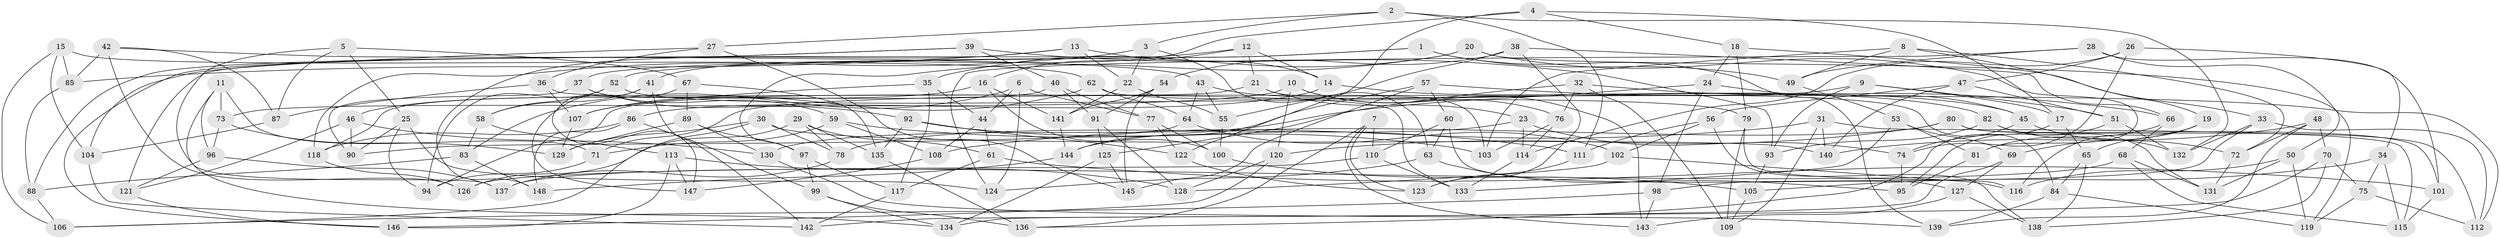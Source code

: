 // Generated by graph-tools (version 1.1) at 2025/58/03/09/25 04:58:32]
// undirected, 148 vertices, 296 edges
graph export_dot {
graph [start="1"]
  node [color=gray90,style=filled];
  1;
  2;
  3;
  4;
  5;
  6;
  7;
  8;
  9;
  10;
  11;
  12;
  13;
  14;
  15;
  16;
  17;
  18;
  19;
  20;
  21;
  22;
  23;
  24;
  25;
  26;
  27;
  28;
  29;
  30;
  31;
  32;
  33;
  34;
  35;
  36;
  37;
  38;
  39;
  40;
  41;
  42;
  43;
  44;
  45;
  46;
  47;
  48;
  49;
  50;
  51;
  52;
  53;
  54;
  55;
  56;
  57;
  58;
  59;
  60;
  61;
  62;
  63;
  64;
  65;
  66;
  67;
  68;
  69;
  70;
  71;
  72;
  73;
  74;
  75;
  76;
  77;
  78;
  79;
  80;
  81;
  82;
  83;
  84;
  85;
  86;
  87;
  88;
  89;
  90;
  91;
  92;
  93;
  94;
  95;
  96;
  97;
  98;
  99;
  100;
  101;
  102;
  103;
  104;
  105;
  106;
  107;
  108;
  109;
  110;
  111;
  112;
  113;
  114;
  115;
  116;
  117;
  118;
  119;
  120;
  121;
  122;
  123;
  124;
  125;
  126;
  127;
  128;
  129;
  130;
  131;
  132;
  133;
  134;
  135;
  136;
  137;
  138;
  139;
  140;
  141;
  142;
  143;
  144;
  145;
  146;
  147;
  148;
  1 -- 52;
  1 -- 139;
  1 -- 37;
  1 -- 49;
  2 -- 3;
  2 -- 27;
  2 -- 132;
  2 -- 111;
  3 -- 63;
  3 -- 118;
  3 -- 22;
  4 -- 122;
  4 -- 41;
  4 -- 17;
  4 -- 18;
  5 -- 87;
  5 -- 137;
  5 -- 25;
  5 -- 67;
  6 -- 124;
  6 -- 44;
  6 -- 77;
  6 -- 83;
  7 -- 143;
  7 -- 136;
  7 -- 110;
  7 -- 123;
  8 -- 49;
  8 -- 103;
  8 -- 19;
  8 -- 72;
  9 -- 51;
  9 -- 93;
  9 -- 71;
  9 -- 17;
  10 -- 73;
  10 -- 76;
  10 -- 143;
  10 -- 120;
  11 -- 96;
  11 -- 71;
  11 -- 134;
  11 -- 73;
  12 -- 14;
  12 -- 121;
  12 -- 21;
  12 -- 16;
  13 -- 85;
  13 -- 22;
  13 -- 14;
  13 -- 148;
  14 -- 86;
  14 -- 45;
  15 -- 62;
  15 -- 85;
  15 -- 104;
  15 -- 106;
  16 -- 100;
  16 -- 141;
  16 -- 46;
  17 -- 65;
  17 -- 136;
  18 -- 24;
  18 -- 33;
  18 -- 79;
  19 -- 65;
  19 -- 116;
  19 -- 69;
  20 -- 119;
  20 -- 97;
  20 -- 81;
  20 -- 35;
  21 -- 23;
  21 -- 94;
  21 -- 103;
  22 -- 55;
  22 -- 141;
  23 -- 114;
  23 -- 74;
  23 -- 78;
  24 -- 98;
  24 -- 45;
  24 -- 130;
  25 -- 94;
  25 -- 124;
  25 -- 90;
  26 -- 74;
  26 -- 114;
  26 -- 34;
  26 -- 47;
  27 -- 145;
  27 -- 36;
  27 -- 104;
  28 -- 49;
  28 -- 50;
  28 -- 101;
  28 -- 124;
  29 -- 61;
  29 -- 78;
  29 -- 135;
  29 -- 126;
  30 -- 140;
  30 -- 78;
  30 -- 129;
  30 -- 106;
  31 -- 109;
  31 -- 108;
  31 -- 115;
  31 -- 140;
  32 -- 76;
  32 -- 112;
  32 -- 125;
  32 -- 109;
  33 -- 112;
  33 -- 132;
  33 -- 98;
  34 -- 105;
  34 -- 115;
  34 -- 75;
  35 -- 107;
  35 -- 117;
  35 -- 44;
  36 -- 133;
  36 -- 107;
  36 -- 87;
  37 -- 90;
  37 -- 59;
  37 -- 92;
  38 -- 55;
  38 -- 123;
  38 -- 66;
  38 -- 54;
  39 -- 146;
  39 -- 93;
  39 -- 40;
  39 -- 88;
  40 -- 118;
  40 -- 91;
  40 -- 77;
  41 -- 58;
  41 -- 147;
  41 -- 142;
  42 -- 126;
  42 -- 43;
  42 -- 85;
  42 -- 87;
  43 -- 55;
  43 -- 82;
  43 -- 64;
  44 -- 61;
  44 -- 108;
  45 -- 72;
  45 -- 74;
  46 -- 130;
  46 -- 90;
  46 -- 121;
  47 -- 51;
  47 -- 56;
  47 -- 140;
  48 -- 140;
  48 -- 72;
  48 -- 70;
  48 -- 139;
  49 -- 53;
  50 -- 116;
  50 -- 131;
  50 -- 119;
  51 -- 95;
  51 -- 132;
  52 -- 79;
  52 -- 58;
  52 -- 94;
  53 -- 81;
  53 -- 69;
  53 -- 133;
  54 -- 145;
  54 -- 141;
  54 -- 91;
  55 -- 100;
  56 -- 111;
  56 -- 102;
  56 -- 138;
  57 -- 66;
  57 -- 60;
  57 -- 144;
  57 -- 145;
  58 -- 83;
  58 -- 113;
  59 -- 108;
  59 -- 111;
  59 -- 71;
  60 -- 110;
  60 -- 127;
  60 -- 63;
  61 -- 117;
  61 -- 101;
  62 -- 84;
  62 -- 64;
  62 -- 107;
  63 -- 95;
  63 -- 124;
  64 -- 102;
  64 -- 90;
  65 -- 138;
  65 -- 84;
  66 -- 81;
  66 -- 68;
  67 -- 147;
  67 -- 89;
  67 -- 135;
  68 -- 115;
  68 -- 137;
  68 -- 131;
  69 -- 127;
  69 -- 134;
  70 -- 142;
  70 -- 138;
  70 -- 75;
  71 -- 94;
  72 -- 131;
  73 -- 96;
  73 -- 129;
  74 -- 95;
  75 -- 112;
  75 -- 119;
  76 -- 103;
  76 -- 114;
  77 -- 122;
  77 -- 100;
  78 -- 137;
  79 -- 116;
  79 -- 109;
  80 -- 144;
  80 -- 101;
  80 -- 112;
  80 -- 120;
  81 -- 95;
  82 -- 131;
  82 -- 132;
  82 -- 93;
  83 -- 88;
  83 -- 148;
  84 -- 119;
  84 -- 139;
  85 -- 88;
  86 -- 99;
  86 -- 148;
  86 -- 118;
  87 -- 104;
  88 -- 106;
  89 -- 130;
  89 -- 129;
  89 -- 97;
  91 -- 128;
  91 -- 125;
  92 -- 122;
  92 -- 103;
  92 -- 135;
  93 -- 105;
  96 -- 137;
  96 -- 121;
  97 -- 99;
  97 -- 117;
  98 -- 106;
  98 -- 143;
  99 -- 134;
  99 -- 136;
  100 -- 105;
  101 -- 115;
  102 -- 128;
  102 -- 116;
  104 -- 142;
  105 -- 109;
  107 -- 129;
  108 -- 147;
  110 -- 133;
  110 -- 126;
  111 -- 123;
  113 -- 128;
  113 -- 146;
  113 -- 147;
  114 -- 133;
  117 -- 142;
  118 -- 126;
  120 -- 146;
  120 -- 128;
  121 -- 146;
  122 -- 123;
  125 -- 145;
  125 -- 134;
  127 -- 138;
  127 -- 143;
  130 -- 139;
  135 -- 136;
  141 -- 144;
  144 -- 148;
}
